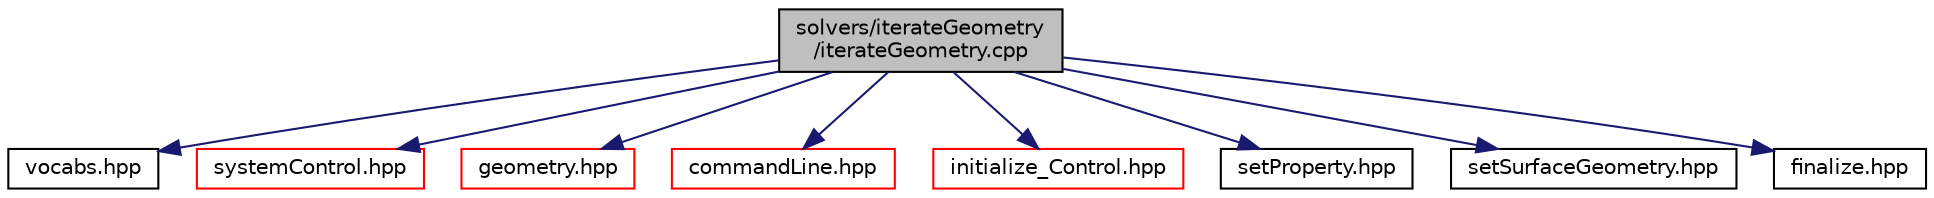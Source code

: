 digraph "solvers/iterateGeometry/iterateGeometry.cpp"
{
 // LATEX_PDF_SIZE
  edge [fontname="Helvetica",fontsize="10",labelfontname="Helvetica",labelfontsize="10"];
  node [fontname="Helvetica",fontsize="10",shape=record];
  Node1 [label="solvers/iterateGeometry\l/iterateGeometry.cpp",height=0.2,width=0.4,color="black", fillcolor="grey75", style="filled", fontcolor="black",tooltip="iterateGeometry solver"];
  Node1 -> Node2 [color="midnightblue",fontsize="10",style="solid",fontname="Helvetica"];
  Node2 [label="vocabs.hpp",height=0.2,width=0.4,color="black", fillcolor="white", style="filled",URL="$vocabs_8hpp.html",tooltip=" "];
  Node1 -> Node3 [color="midnightblue",fontsize="10",style="solid",fontname="Helvetica"];
  Node3 [label="systemControl.hpp",height=0.2,width=0.4,color="red", fillcolor="white", style="filled",URL="$systemControl_8hpp.html",tooltip=" "];
  Node1 -> Node92 [color="midnightblue",fontsize="10",style="solid",fontname="Helvetica"];
  Node92 [label="geometry.hpp",height=0.2,width=0.4,color="red", fillcolor="white", style="filled",URL="$geometry_8hpp.html",tooltip=" "];
  Node1 -> Node144 [color="midnightblue",fontsize="10",style="solid",fontname="Helvetica"];
  Node144 [label="commandLine.hpp",height=0.2,width=0.4,color="red", fillcolor="white", style="filled",URL="$commandLine_8hpp.html",tooltip=" "];
  Node1 -> Node147 [color="midnightblue",fontsize="10",style="solid",fontname="Helvetica"];
  Node147 [label="initialize_Control.hpp",height=0.2,width=0.4,color="red", fillcolor="white", style="filled",URL="$initialize__Control_8hpp.html",tooltip=" "];
  Node1 -> Node149 [color="midnightblue",fontsize="10",style="solid",fontname="Helvetica"];
  Node149 [label="setProperty.hpp",height=0.2,width=0.4,color="black", fillcolor="white", style="filled",URL="$setProperty_8hpp.html",tooltip=" "];
  Node1 -> Node150 [color="midnightblue",fontsize="10",style="solid",fontname="Helvetica"];
  Node150 [label="setSurfaceGeometry.hpp",height=0.2,width=0.4,color="black", fillcolor="white", style="filled",URL="$setSurfaceGeometry_8hpp.html",tooltip=" "];
  Node1 -> Node151 [color="midnightblue",fontsize="10",style="solid",fontname="Helvetica"];
  Node151 [label="finalize.hpp",height=0.2,width=0.4,color="black", fillcolor="white", style="filled",URL="$finalize_8hpp.html",tooltip=" "];
}
